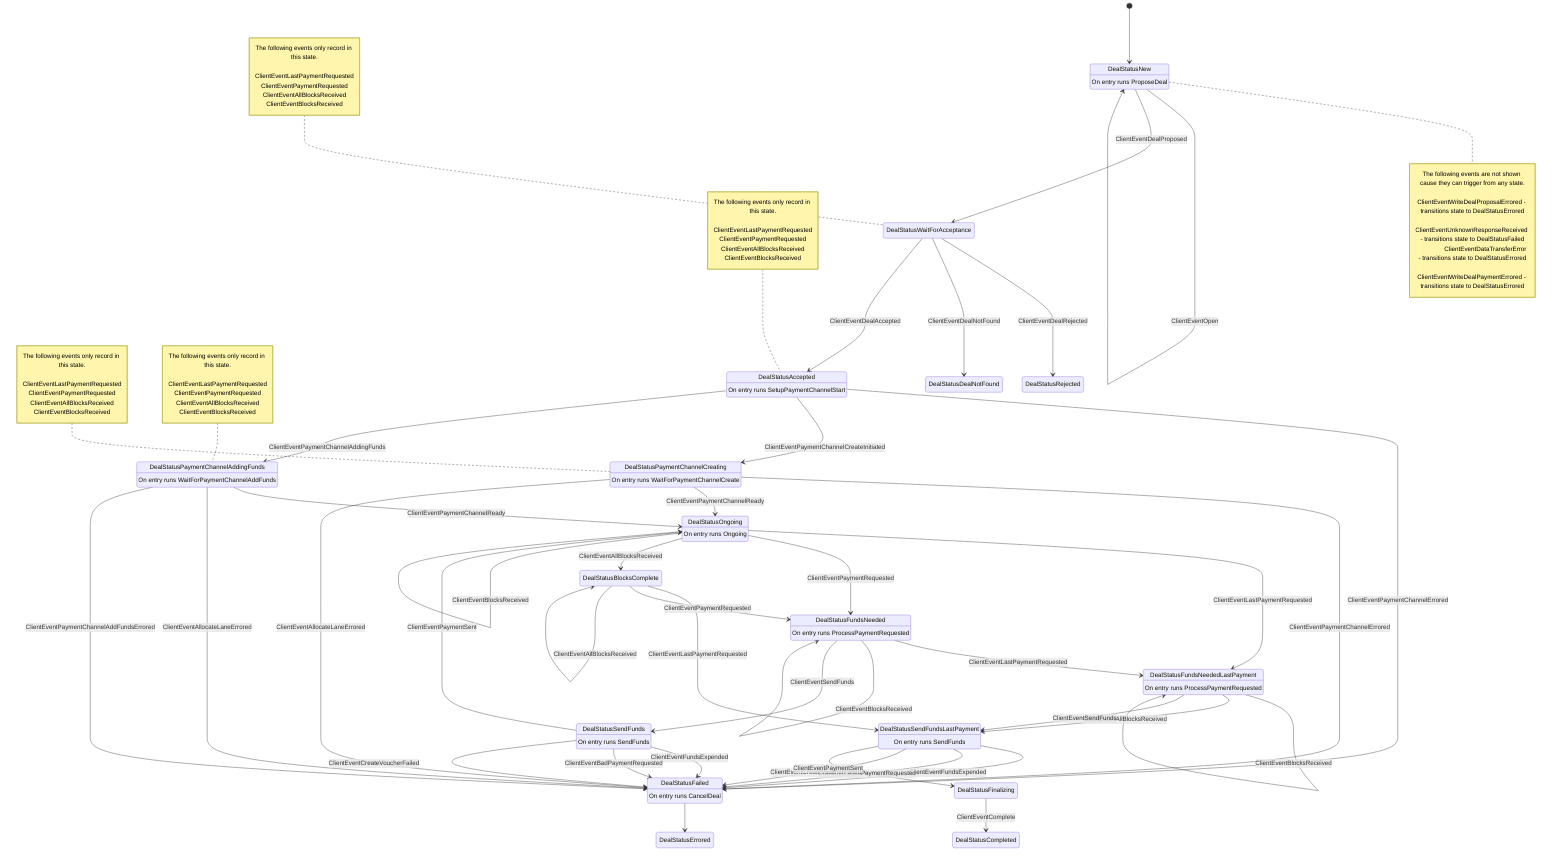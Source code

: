 stateDiagram-v2
	state "DealStatusNew" as 0
	state "DealStatusWaitForAcceptance" as 3
	state "DealStatusPaymentChannelCreating" as 4
	state "DealStatusPaymentChannelAddingFunds" as 5
	state "DealStatusAccepted" as 6
	state "DealStatusFailed" as 7
	state "DealStatusRejected" as 8
	state "DealStatusFundsNeeded" as 9
	state "DealStatusSendFunds" as 10
	state "DealStatusSendFundsLastPayment" as 11
	state "DealStatusOngoing" as 12
	state "DealStatusFundsNeededLastPayment" as 13
	state "DealStatusCompleted" as 14
	state "DealStatusDealNotFound" as 15
	state "DealStatusErrored" as 16
	state "DealStatusBlocksComplete" as 17
	state "DealStatusFinalizing" as 18
	0 : On entry runs ProposeDeal
	4 : On entry runs WaitForPaymentChannelCreate
	5 : On entry runs WaitForPaymentChannelAddFunds
	6 : On entry runs SetupPaymentChannelStart
	7 : On entry runs CancelDeal
	9 : On entry runs ProcessPaymentRequested
	10 : On entry runs SendFunds
	11 : On entry runs SendFunds
	12 : On entry runs Ongoing
	13 : On entry runs ProcessPaymentRequested
	[*] --> 0
	note right of 0
		The following events are not shown cause they can trigger from any state.

		ClientEventWriteDealProposalErrored - transitions state to DealStatusErrored
		ClientEventUnknownResponseReceived - transitions state to DealStatusFailed
		ClientEventDataTransferError - transitions state to DealStatusErrored
		ClientEventWriteDealPaymentErrored - transitions state to DealStatusErrored
	end note
	0 --> 0 : ClientEventOpen
	0 --> 3 : ClientEventDealProposed
	3 --> 8 : ClientEventDealRejected
	3 --> 15 : ClientEventDealNotFound
	3 --> 6 : ClientEventDealAccepted
	4 --> 7 : ClientEventPaymentChannelErrored
	6 --> 7 : ClientEventPaymentChannelErrored
	6 --> 4 : ClientEventPaymentChannelCreateInitiated
	6 --> 5 : ClientEventPaymentChannelAddingFunds
	4 --> 12 : ClientEventPaymentChannelReady
	5 --> 12 : ClientEventPaymentChannelReady
	4 --> 7 : ClientEventAllocateLaneErrored
	5 --> 7 : ClientEventAllocateLaneErrored
	5 --> 7 : ClientEventPaymentChannelAddFundsErrored
	9 --> 13 : ClientEventLastPaymentRequested
	12 --> 13 : ClientEventLastPaymentRequested
	13 --> 13 : ClientEventLastPaymentRequested
	17 --> 11 : ClientEventLastPaymentRequested
	9 --> 9 : ClientEventPaymentRequested
	12 --> 9 : ClientEventPaymentRequested
	17 --> 9 : ClientEventPaymentRequested
	12 --> 17 : ClientEventAllBlocksReceived
	13 --> 11 : ClientEventAllBlocksReceived
	17 --> 17 : ClientEventAllBlocksReceived
	9 --> 9 : ClientEventBlocksReceived
	12 --> 12 : ClientEventBlocksReceived
	13 --> 13 : ClientEventBlocksReceived
	9 --> 10 : ClientEventSendFunds
	13 --> 11 : ClientEventSendFunds
	10 --> 7 : ClientEventFundsExpended
	11 --> 7 : ClientEventFundsExpended
	10 --> 7 : ClientEventBadPaymentRequested
	11 --> 7 : ClientEventBadPaymentRequested
	10 --> 7 : ClientEventCreateVoucherFailed
	11 --> 7 : ClientEventCreateVoucherFailed
	10 --> 12 : ClientEventPaymentSent
	11 --> 18 : ClientEventPaymentSent
	18 --> 14 : ClientEventComplete
	7 --> 16 : <invalid Value>

	note left of 3 : The following events only record in this state.<br><br>ClientEventLastPaymentRequested<br>ClientEventPaymentRequested<br>ClientEventAllBlocksReceived<br>ClientEventBlocksReceived


	note left of 4 : The following events only record in this state.<br><br>ClientEventLastPaymentRequested<br>ClientEventPaymentRequested<br>ClientEventAllBlocksReceived<br>ClientEventBlocksReceived


	note left of 5 : The following events only record in this state.<br><br>ClientEventLastPaymentRequested<br>ClientEventPaymentRequested<br>ClientEventAllBlocksReceived<br>ClientEventBlocksReceived


	note left of 6 : The following events only record in this state.<br><br>ClientEventLastPaymentRequested<br>ClientEventPaymentRequested<br>ClientEventAllBlocksReceived<br>ClientEventBlocksReceived